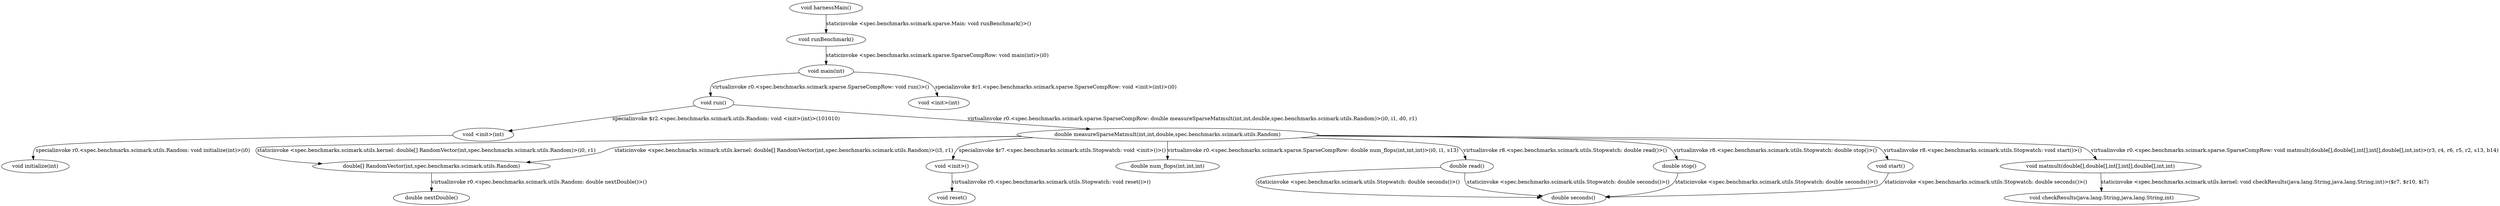digraph g {
7[label="void initialize(int)"]
12[label="double stop()"]
8[label="double[] RandomVector(int,spec.benchmarks.scimark.utils.Random)"]
9[label="void <init>()"]
1[label="void runBenchmark()"]
4[label="void run()"]
3[label="void <init>(int)"]
13[label="double num_flops(int,int,int)"]
14[label="double read()"]
18[label="double nextDouble()"]
2[label="void main(int)"]
15[label="double seconds()"]
10[label="void start()"]
16[label="void checkResults(java.lang.String,java.lang.String,int)"]
17[label="void reset()"]
6[label="void <init>(int)"]
5[label="double measureSparseMatmult(int,int,double,spec.benchmarks.scimark.utils.Random)"]
0[label="void harnessMain()"]
11[label="void matmult(double[],double[],int[],int[],double[],int,int)"]
0->1[label="staticinvoke <spec.benchmarks.scimark.sparse.Main: void runBenchmark()>()"]
1->2[label="staticinvoke <spec.benchmarks.scimark.sparse.SparseCompRow: void main(int)>(i0)"]
2->3[label="specialinvoke $r1.<spec.benchmarks.scimark.sparse.SparseCompRow: void <init>(int)>(i0)"]
2->4[label="virtualinvoke r0.<spec.benchmarks.scimark.sparse.SparseCompRow: void run()>()"]
4->5[label="virtualinvoke r0.<spec.benchmarks.scimark.sparse.SparseCompRow: double measureSparseMatmult(int,int,double,spec.benchmarks.scimark.utils.Random)>(i0, i1, d0, r1)"]
4->6[label="specialinvoke $r2.<spec.benchmarks.scimark.utils.Random: void <init>(int)>(101010)"]
5->14[label="virtualinvoke r8.<spec.benchmarks.scimark.utils.Stopwatch: double read()>()"]
14->15[label="staticinvoke <spec.benchmarks.scimark.utils.Stopwatch: double seconds()>()"]
14->15[label="staticinvoke <spec.benchmarks.scimark.utils.Stopwatch: double seconds()>()"]
6->7[label="specialinvoke r0.<spec.benchmarks.scimark.utils.Random: void initialize(int)>(i0)"]
5->8[label="staticinvoke <spec.benchmarks.scimark.utils.kernel: double[] RandomVector(int,spec.benchmarks.scimark.utils.Random)>(i3, r1)"]
5->8[label="staticinvoke <spec.benchmarks.scimark.utils.kernel: double[] RandomVector(int,spec.benchmarks.scimark.utils.Random)>(i0, r1)"]
8->18[label="virtualinvoke r0.<spec.benchmarks.scimark.utils.Random: double nextDouble()>()"]
5->9[label="specialinvoke $r7.<spec.benchmarks.scimark.utils.Stopwatch: void <init>()>()"]
11->16[label="staticinvoke <spec.benchmarks.scimark.utils.kernel: void checkResults(java.lang.String,java.lang.String,int)>($r7, $r10, $i7)"]
10->15[label="staticinvoke <spec.benchmarks.scimark.utils.Stopwatch: double seconds()>()"]
12->15[label="staticinvoke <spec.benchmarks.scimark.utils.Stopwatch: double seconds()>()"]
5->10[label="virtualinvoke r8.<spec.benchmarks.scimark.utils.Stopwatch: void start()>()"]
5->11[label="virtualinvoke r0.<spec.benchmarks.scimark.sparse.SparseCompRow: void matmult(double[],double[],int[],int[],double[],int,int)>(r3, r4, r6, r5, r2, s13, b14)"]
9->17[label="virtualinvoke r0.<spec.benchmarks.scimark.utils.Stopwatch: void reset()>()"]
5->12[label="virtualinvoke r8.<spec.benchmarks.scimark.utils.Stopwatch: double stop()>()"]
5->13[label="virtualinvoke r0.<spec.benchmarks.scimark.sparse.SparseCompRow: double num_flops(int,int,int)>(i0, i1, s13)"]
}